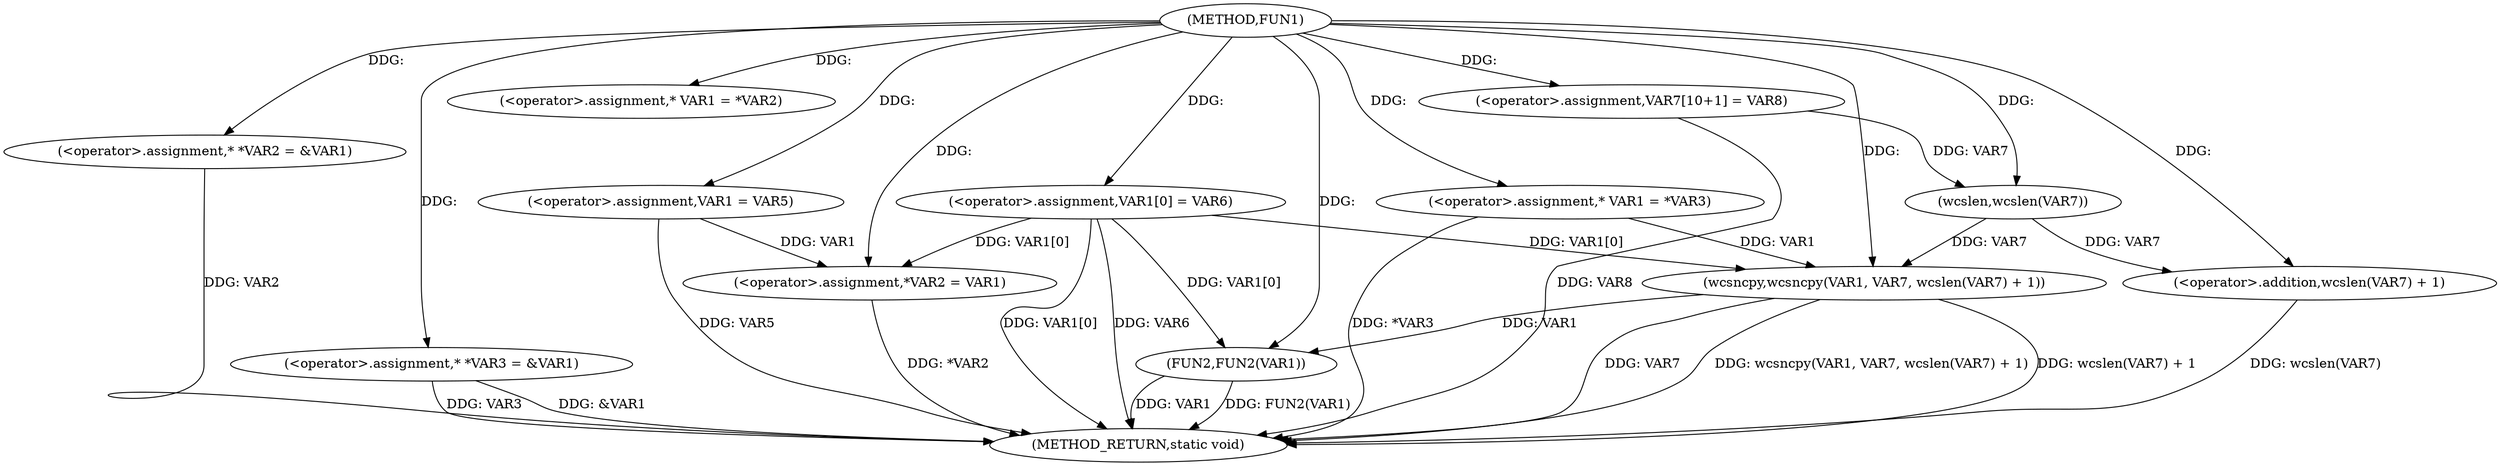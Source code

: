 digraph FUN1 {  
"1000100" [label = "(METHOD,FUN1)" ]
"1000153" [label = "(METHOD_RETURN,static void)" ]
"1000104" [label = "(<operator>.assignment,* *VAR2 = &VAR1)" ]
"1000109" [label = "(<operator>.assignment,* *VAR3 = &VAR1)" ]
"1000117" [label = "(<operator>.assignment,* VAR1 = *VAR2)" ]
"1000121" [label = "(<operator>.assignment,VAR1 = VAR5)" ]
"1000124" [label = "(<operator>.assignment,VAR1[0] = VAR6)" ]
"1000129" [label = "(<operator>.assignment,*VAR2 = VAR1)" ]
"1000135" [label = "(<operator>.assignment,* VAR1 = *VAR3)" ]
"1000141" [label = "(<operator>.assignment,VAR7[10+1] = VAR8)" ]
"1000144" [label = "(wcsncpy,wcsncpy(VAR1, VAR7, wcslen(VAR7) + 1))" ]
"1000147" [label = "(<operator>.addition,wcslen(VAR7) + 1)" ]
"1000148" [label = "(wcslen,wcslen(VAR7))" ]
"1000151" [label = "(FUN2,FUN2(VAR1))" ]
  "1000129" -> "1000153"  [ label = "DDG: *VAR2"] 
  "1000124" -> "1000153"  [ label = "DDG: VAR1[0]"] 
  "1000151" -> "1000153"  [ label = "DDG: FUN2(VAR1)"] 
  "1000104" -> "1000153"  [ label = "DDG: VAR2"] 
  "1000151" -> "1000153"  [ label = "DDG: VAR1"] 
  "1000147" -> "1000153"  [ label = "DDG: wcslen(VAR7)"] 
  "1000141" -> "1000153"  [ label = "DDG: VAR8"] 
  "1000124" -> "1000153"  [ label = "DDG: VAR6"] 
  "1000144" -> "1000153"  [ label = "DDG: VAR7"] 
  "1000121" -> "1000153"  [ label = "DDG: VAR5"] 
  "1000144" -> "1000153"  [ label = "DDG: wcsncpy(VAR1, VAR7, wcslen(VAR7) + 1)"] 
  "1000109" -> "1000153"  [ label = "DDG: VAR3"] 
  "1000144" -> "1000153"  [ label = "DDG: wcslen(VAR7) + 1"] 
  "1000109" -> "1000153"  [ label = "DDG: &VAR1"] 
  "1000135" -> "1000153"  [ label = "DDG: *VAR3"] 
  "1000100" -> "1000104"  [ label = "DDG: "] 
  "1000100" -> "1000109"  [ label = "DDG: "] 
  "1000100" -> "1000117"  [ label = "DDG: "] 
  "1000100" -> "1000121"  [ label = "DDG: "] 
  "1000100" -> "1000124"  [ label = "DDG: "] 
  "1000124" -> "1000129"  [ label = "DDG: VAR1[0]"] 
  "1000121" -> "1000129"  [ label = "DDG: VAR1"] 
  "1000100" -> "1000129"  [ label = "DDG: "] 
  "1000100" -> "1000135"  [ label = "DDG: "] 
  "1000100" -> "1000141"  [ label = "DDG: "] 
  "1000124" -> "1000144"  [ label = "DDG: VAR1[0]"] 
  "1000135" -> "1000144"  [ label = "DDG: VAR1"] 
  "1000100" -> "1000144"  [ label = "DDG: "] 
  "1000148" -> "1000144"  [ label = "DDG: VAR7"] 
  "1000148" -> "1000147"  [ label = "DDG: VAR7"] 
  "1000141" -> "1000148"  [ label = "DDG: VAR7"] 
  "1000100" -> "1000148"  [ label = "DDG: "] 
  "1000100" -> "1000147"  [ label = "DDG: "] 
  "1000124" -> "1000151"  [ label = "DDG: VAR1[0]"] 
  "1000144" -> "1000151"  [ label = "DDG: VAR1"] 
  "1000100" -> "1000151"  [ label = "DDG: "] 
}
